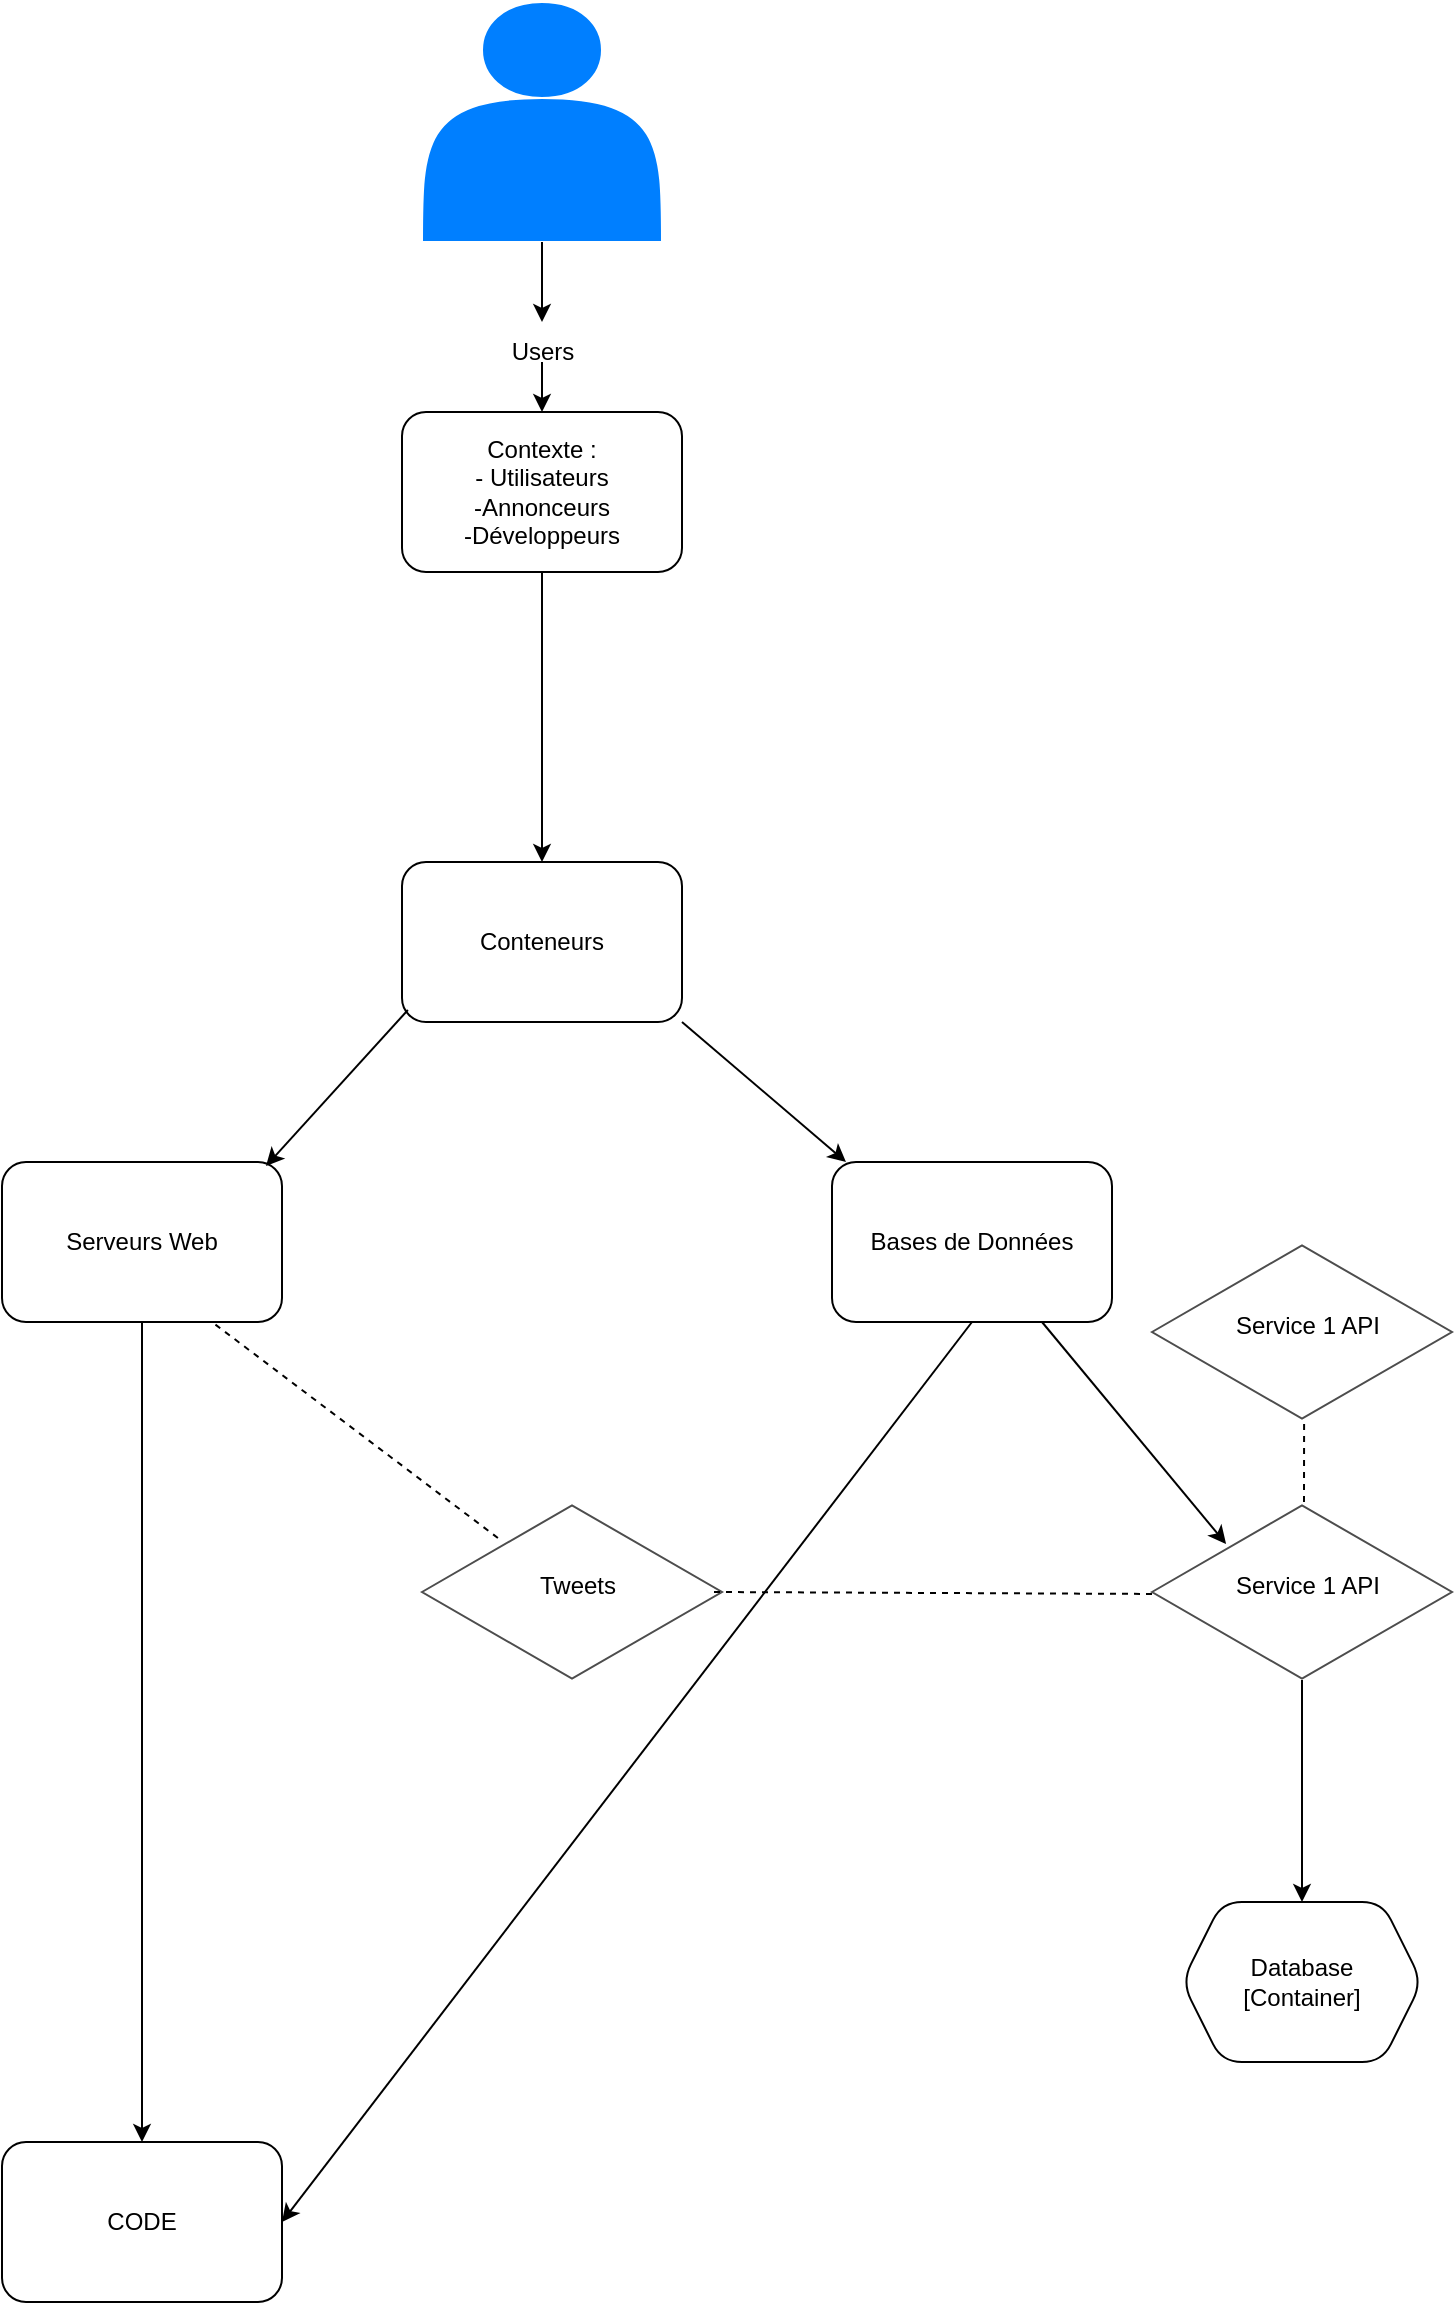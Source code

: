 <mxfile version="23.1.0" type="github">
  <diagram name="Page-1" id="65NgeLhHs-_pSCDzRT6D">
    <mxGraphModel dx="984" dy="579" grid="1" gridSize="10" guides="1" tooltips="1" connect="1" arrows="1" fold="1" page="1" pageScale="1" pageWidth="827" pageHeight="1169" math="0" shadow="0">
      <root>
        <mxCell id="0" />
        <mxCell id="1" parent="0" />
        <mxCell id="ZylXwCgt5cqFG4pVSG_G-35" value="&lt;div&gt;Database&lt;/div&gt;&lt;div&gt;[Container]&lt;br&gt;&lt;/div&gt;" style="shape=hexagon;perimeter=hexagonPerimeter2;whiteSpace=wrap;html=1;fixedSize=1;rounded=1;" vertex="1" parent="1">
          <mxGeometry x="680" y="960" width="120" height="80" as="geometry" />
        </mxCell>
        <mxCell id="ZylXwCgt5cqFG4pVSG_G-46" value="&lt;div&gt;Contexte :&lt;/div&gt;&lt;div&gt;- Utilisateurs&lt;/div&gt;&lt;div&gt;-Annonceurs&lt;/div&gt;&lt;div&gt;-Développeurs &lt;br&gt;&lt;/div&gt;" style="rounded=1;whiteSpace=wrap;html=1;" vertex="1" parent="1">
          <mxGeometry x="290" y="215" width="140" height="80" as="geometry" />
        </mxCell>
        <mxCell id="ZylXwCgt5cqFG4pVSG_G-80" value="&lt;div&gt;&lt;br&gt;&lt;/div&gt;&lt;div&gt;&lt;br&gt;&lt;/div&gt;" style="shape=actor;whiteSpace=wrap;html=1;dashed=0;strokeColor=#FFFFFF;align=center;verticalAlign=middle;spacingRight=-6;spacingTop=-16;spacingBottom=-9;spacing=2;fontFamily=Helvetica;fontSize=12;fontColor=#FFFFFF;fillColor=#007FFF;" vertex="1" parent="1">
          <mxGeometry x="300" y="10" width="120" height="120" as="geometry" />
        </mxCell>
        <mxCell id="ZylXwCgt5cqFG4pVSG_G-92" value="Service 1 API " style="html=1;whiteSpace=wrap;aspect=fixed;shape=isoRectangle;dashed=0;strokeColor=#4D4D4D;align=center;verticalAlign=middle;spacingRight=-6;spacingTop=-16;spacingBottom=-9;spacing=2;fontFamily=Helvetica;fontSize=12;fontColor=default;fillColor=#FFFFFF;" vertex="1" parent="1">
          <mxGeometry x="665" y="630" width="150" height="90" as="geometry" />
        </mxCell>
        <mxCell id="ZylXwCgt5cqFG4pVSG_G-93" value="Service 1 API " style="html=1;whiteSpace=wrap;aspect=fixed;shape=isoRectangle;dashed=0;strokeColor=#4D4D4D;align=center;verticalAlign=middle;spacingRight=-6;spacingTop=-16;spacingBottom=-9;spacing=2;fontFamily=Helvetica;fontSize=12;fontColor=default;fillColor=#FFFFFF;" vertex="1" parent="1">
          <mxGeometry x="665" y="760" width="150" height="90" as="geometry" />
        </mxCell>
        <mxCell id="ZylXwCgt5cqFG4pVSG_G-100" value="" style="endArrow=classic;html=1;rounded=0;fontFamily=Helvetica;fontSize=12;fontColor=default;exitX=0.5;exitY=1;exitDx=0;exitDy=0;" edge="1" parent="1" source="ZylXwCgt5cqFG4pVSG_G-80">
          <mxGeometry width="50" height="50" relative="1" as="geometry">
            <mxPoint x="430" y="310" as="sourcePoint" />
            <mxPoint x="360" y="170" as="targetPoint" />
          </mxGeometry>
        </mxCell>
        <mxCell id="ZylXwCgt5cqFG4pVSG_G-101" value="" style="endArrow=classic;html=1;rounded=0;fontFamily=Helvetica;fontSize=12;fontColor=default;entryX=0.5;entryY=0;entryDx=0;entryDy=0;exitX=0.5;exitY=1;exitDx=0;exitDy=0;" edge="1" parent="1" source="ZylXwCgt5cqFG4pVSG_G-46" target="ZylXwCgt5cqFG4pVSG_G-102">
          <mxGeometry width="50" height="50" relative="1" as="geometry">
            <mxPoint x="240" y="270" as="sourcePoint" />
            <mxPoint x="480" y="260" as="targetPoint" />
          </mxGeometry>
        </mxCell>
        <mxCell id="ZylXwCgt5cqFG4pVSG_G-102" value="Conteneurs" style="rounded=1;whiteSpace=wrap;html=1;" vertex="1" parent="1">
          <mxGeometry x="290" y="440" width="140" height="80" as="geometry" />
        </mxCell>
        <mxCell id="ZylXwCgt5cqFG4pVSG_G-103" value="Serveurs Web" style="rounded=1;whiteSpace=wrap;html=1;" vertex="1" parent="1">
          <mxGeometry x="90" y="590" width="140" height="80" as="geometry" />
        </mxCell>
        <mxCell id="ZylXwCgt5cqFG4pVSG_G-104" value="Bases de Données" style="rounded=1;whiteSpace=wrap;html=1;" vertex="1" parent="1">
          <mxGeometry x="505" y="590" width="140" height="80" as="geometry" />
        </mxCell>
        <mxCell id="ZylXwCgt5cqFG4pVSG_G-105" value="Tweets" style="html=1;whiteSpace=wrap;aspect=fixed;shape=isoRectangle;dashed=0;strokeColor=#4D4D4D;align=center;verticalAlign=middle;spacingRight=-6;spacingTop=-16;spacingBottom=-9;spacing=2;fontFamily=Helvetica;fontSize=12;fontColor=default;fillColor=#FFFFFF;" vertex="1" parent="1">
          <mxGeometry x="300" y="760" width="150" height="90" as="geometry" />
        </mxCell>
        <mxCell id="ZylXwCgt5cqFG4pVSG_G-107" value="" style="endArrow=none;dashed=1;html=1;rounded=0;fontFamily=Helvetica;fontSize=12;fontColor=default;entryX=0.507;entryY=1.011;entryDx=0;entryDy=0;entryPerimeter=0;" edge="1" parent="1" target="ZylXwCgt5cqFG4pVSG_G-92">
          <mxGeometry width="50" height="50" relative="1" as="geometry">
            <mxPoint x="741" y="760" as="sourcePoint" />
            <mxPoint x="930" y="803" as="targetPoint" />
          </mxGeometry>
        </mxCell>
        <mxCell id="ZylXwCgt5cqFG4pVSG_G-110" value="" style="endArrow=classic;html=1;rounded=0;fontFamily=Helvetica;fontSize=12;fontColor=default;entryX=0.05;entryY=0;entryDx=0;entryDy=0;exitX=1;exitY=1;exitDx=0;exitDy=0;entryPerimeter=0;" edge="1" parent="1" source="ZylXwCgt5cqFG4pVSG_G-102" target="ZylXwCgt5cqFG4pVSG_G-104">
          <mxGeometry width="50" height="50" relative="1" as="geometry">
            <mxPoint x="240" y="730" as="sourcePoint" />
            <mxPoint x="290" y="680" as="targetPoint" />
          </mxGeometry>
        </mxCell>
        <mxCell id="ZylXwCgt5cqFG4pVSG_G-111" value="" style="endArrow=classic;html=1;rounded=0;fontFamily=Helvetica;fontSize=12;fontColor=default;entryX=0.943;entryY=0.025;entryDx=0;entryDy=0;exitX=0.021;exitY=0.925;exitDx=0;exitDy=0;entryPerimeter=0;exitPerimeter=0;" edge="1" parent="1" source="ZylXwCgt5cqFG4pVSG_G-102" target="ZylXwCgt5cqFG4pVSG_G-103">
          <mxGeometry width="50" height="50" relative="1" as="geometry">
            <mxPoint x="290" y="530" as="sourcePoint" />
            <mxPoint x="290" y="680" as="targetPoint" />
          </mxGeometry>
        </mxCell>
        <mxCell id="ZylXwCgt5cqFG4pVSG_G-123" value="" style="endArrow=none;dashed=1;html=1;rounded=0;fontFamily=Helvetica;fontSize=12;fontColor=default;exitX=0.253;exitY=0.2;exitDx=0;exitDy=0;exitPerimeter=0;entryX=0.75;entryY=1;entryDx=0;entryDy=0;" edge="1" parent="1" source="ZylXwCgt5cqFG4pVSG_G-105" target="ZylXwCgt5cqFG4pVSG_G-103">
          <mxGeometry width="50" height="50" relative="1" as="geometry">
            <mxPoint x="220" y="730" as="sourcePoint" />
            <mxPoint x="270" y="680" as="targetPoint" />
          </mxGeometry>
        </mxCell>
        <mxCell id="ZylXwCgt5cqFG4pVSG_G-124" value="" style="endArrow=none;dashed=1;html=1;rounded=0;fontFamily=Helvetica;fontSize=12;fontColor=default;entryX=0.02;entryY=0.511;entryDx=0;entryDy=0;entryPerimeter=0;" edge="1" parent="1" target="ZylXwCgt5cqFG4pVSG_G-93">
          <mxGeometry width="50" height="50" relative="1" as="geometry">
            <mxPoint x="446" y="805" as="sourcePoint" />
            <mxPoint x="270" y="680" as="targetPoint" />
          </mxGeometry>
        </mxCell>
        <mxCell id="ZylXwCgt5cqFG4pVSG_G-126" value="Users" style="text;html=1;align=center;verticalAlign=middle;resizable=0;points=[];autosize=1;strokeColor=none;fillColor=none;fontSize=12;fontFamily=Helvetica;fontColor=default;" vertex="1" parent="1">
          <mxGeometry x="335" y="170" width="50" height="30" as="geometry" />
        </mxCell>
        <mxCell id="ZylXwCgt5cqFG4pVSG_G-127" value="" style="endArrow=classic;html=1;rounded=0;fontFamily=Helvetica;fontSize=12;fontColor=default;entryX=0.5;entryY=0;entryDx=0;entryDy=0;" edge="1" parent="1" target="ZylXwCgt5cqFG4pVSG_G-46">
          <mxGeometry width="50" height="50" relative="1" as="geometry">
            <mxPoint x="360" y="190" as="sourcePoint" />
            <mxPoint x="360" y="210" as="targetPoint" />
          </mxGeometry>
        </mxCell>
        <mxCell id="ZylXwCgt5cqFG4pVSG_G-128" value="CODE" style="rounded=1;whiteSpace=wrap;html=1;" vertex="1" parent="1">
          <mxGeometry x="90" y="1080" width="140" height="80" as="geometry" />
        </mxCell>
        <mxCell id="ZylXwCgt5cqFG4pVSG_G-129" value="" style="endArrow=classic;html=1;rounded=0;fontFamily=Helvetica;fontSize=12;fontColor=default;entryX=0.247;entryY=0.233;entryDx=0;entryDy=0;entryPerimeter=0;exitX=0.75;exitY=1;exitDx=0;exitDy=0;" edge="1" parent="1" source="ZylXwCgt5cqFG4pVSG_G-104" target="ZylXwCgt5cqFG4pVSG_G-93">
          <mxGeometry width="50" height="50" relative="1" as="geometry">
            <mxPoint x="630" y="670" as="sourcePoint" />
            <mxPoint x="680" y="620" as="targetPoint" />
          </mxGeometry>
        </mxCell>
        <mxCell id="ZylXwCgt5cqFG4pVSG_G-130" value="" style="endArrow=classic;html=1;rounded=0;fontFamily=Helvetica;fontSize=12;fontColor=default;entryX=0.5;entryY=0;entryDx=0;entryDy=0;exitX=0.5;exitY=0.989;exitDx=0;exitDy=0;exitPerimeter=0;" edge="1" parent="1" source="ZylXwCgt5cqFG4pVSG_G-93" target="ZylXwCgt5cqFG4pVSG_G-35">
          <mxGeometry width="50" height="50" relative="1" as="geometry">
            <mxPoint x="630" y="880" as="sourcePoint" />
            <mxPoint x="680" y="830" as="targetPoint" />
          </mxGeometry>
        </mxCell>
        <mxCell id="ZylXwCgt5cqFG4pVSG_G-133" value="" style="endArrow=classic;html=1;rounded=0;fontFamily=Helvetica;fontSize=12;fontColor=default;exitX=0.5;exitY=1;exitDx=0;exitDy=0;entryX=0.5;entryY=0;entryDx=0;entryDy=0;" edge="1" parent="1" source="ZylXwCgt5cqFG4pVSG_G-103" target="ZylXwCgt5cqFG4pVSG_G-128">
          <mxGeometry width="50" height="50" relative="1" as="geometry">
            <mxPoint x="390" y="890" as="sourcePoint" />
            <mxPoint x="440" y="840" as="targetPoint" />
          </mxGeometry>
        </mxCell>
        <mxCell id="ZylXwCgt5cqFG4pVSG_G-134" value="" style="endArrow=classic;html=1;rounded=0;fontFamily=Helvetica;fontSize=12;fontColor=default;exitX=0.5;exitY=1;exitDx=0;exitDy=0;entryX=1;entryY=0.5;entryDx=0;entryDy=0;" edge="1" parent="1" source="ZylXwCgt5cqFG4pVSG_G-104" target="ZylXwCgt5cqFG4pVSG_G-128">
          <mxGeometry width="50" height="50" relative="1" as="geometry">
            <mxPoint x="390" y="890" as="sourcePoint" />
            <mxPoint x="440" y="840" as="targetPoint" />
          </mxGeometry>
        </mxCell>
      </root>
    </mxGraphModel>
  </diagram>
</mxfile>

